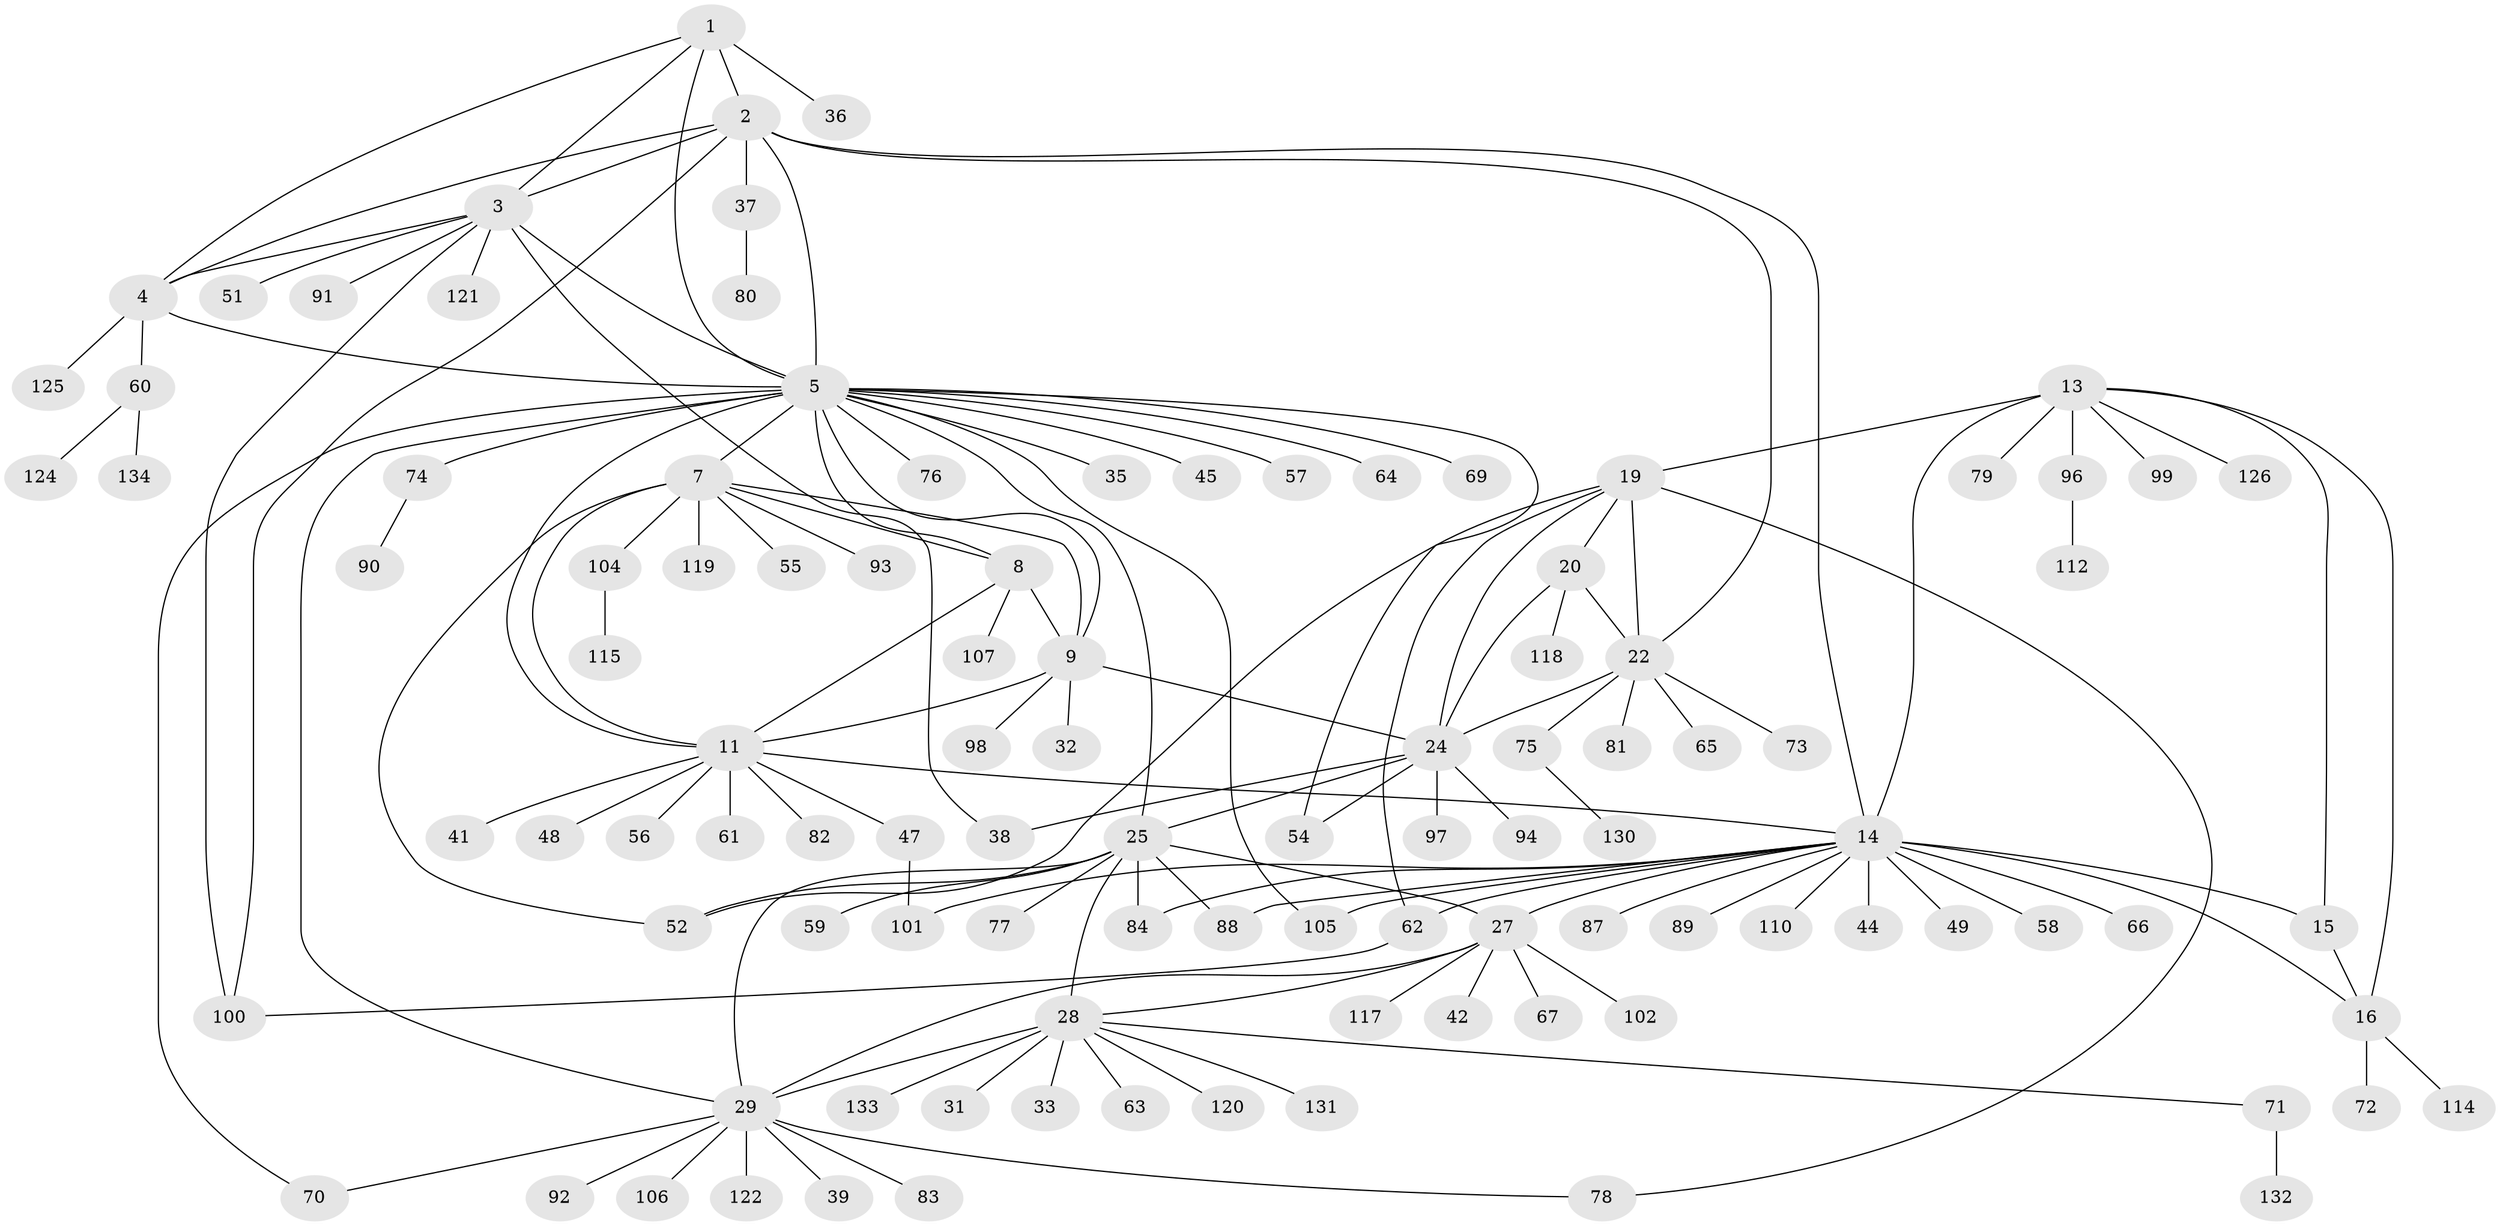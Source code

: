 // original degree distribution, {7: 0.07462686567164178, 11: 0.022388059701492536, 10: 0.029850746268656716, 9: 0.022388059701492536, 13: 0.014925373134328358, 8: 0.04477611940298507, 15: 0.007462686567164179, 5: 0.007462686567164179, 1: 0.5671641791044776, 3: 0.05970149253731343, 2: 0.14925373134328357}
// Generated by graph-tools (version 1.1) at 2025/11/02/27/25 16:11:29]
// undirected, 105 vertices, 144 edges
graph export_dot {
graph [start="1"]
  node [color=gray90,style=filled];
  1 [super="+85"];
  2 [super="+6"];
  3 [super="+86"];
  4 [super="+40"];
  5 [super="+10"];
  7 [super="+108"];
  8 [super="+46"];
  9 [super="+111"];
  11 [super="+12"];
  13 [super="+17"];
  14 [super="+18"];
  15;
  16 [super="+34"];
  19 [super="+21"];
  20 [super="+50"];
  22 [super="+23"];
  24 [super="+68"];
  25 [super="+26"];
  27 [super="+53"];
  28 [super="+95"];
  29 [super="+30"];
  31;
  32;
  33;
  35;
  36;
  37 [super="+43"];
  38 [super="+127"];
  39;
  41;
  42;
  44;
  45;
  47;
  48;
  49;
  51;
  52;
  54;
  55;
  56;
  57;
  58;
  59;
  60 [super="+103"];
  61;
  62;
  63;
  64;
  65;
  66 [super="+109"];
  67;
  69;
  70;
  71;
  72;
  73;
  74 [super="+116"];
  75;
  76;
  77;
  78;
  79;
  80;
  81;
  82;
  83;
  84;
  87;
  88;
  89;
  90;
  91;
  92;
  93;
  94;
  96;
  97;
  98;
  99;
  100 [super="+113"];
  101;
  102;
  104 [super="+128"];
  105 [super="+123"];
  106;
  107;
  110;
  112;
  114;
  115;
  117;
  118 [super="+129"];
  119;
  120;
  121;
  122;
  124;
  125;
  126;
  130;
  131;
  132;
  133;
  134;
  1 -- 2 [weight=2];
  1 -- 3;
  1 -- 4;
  1 -- 5;
  1 -- 36;
  2 -- 3 [weight=2];
  2 -- 4 [weight=2];
  2 -- 5 [weight=2];
  2 -- 37;
  2 -- 100;
  2 -- 22;
  2 -- 14;
  3 -- 4;
  3 -- 5;
  3 -- 38;
  3 -- 51;
  3 -- 91;
  3 -- 121;
  3 -- 100;
  4 -- 5;
  4 -- 125;
  4 -- 60;
  5 -- 25;
  5 -- 35;
  5 -- 57;
  5 -- 69;
  5 -- 105;
  5 -- 64;
  5 -- 70;
  5 -- 7;
  5 -- 8;
  5 -- 9;
  5 -- 74;
  5 -- 11 [weight=2];
  5 -- 76;
  5 -- 45;
  5 -- 54;
  5 -- 29;
  7 -- 8;
  7 -- 9;
  7 -- 11 [weight=2];
  7 -- 55;
  7 -- 93;
  7 -- 104;
  7 -- 119;
  7 -- 52;
  8 -- 9;
  8 -- 11 [weight=2];
  8 -- 107;
  9 -- 11 [weight=2];
  9 -- 24;
  9 -- 32;
  9 -- 98;
  11 -- 41;
  11 -- 48;
  11 -- 61;
  11 -- 82;
  11 -- 56;
  11 -- 47;
  11 -- 14;
  13 -- 14 [weight=4];
  13 -- 15 [weight=2];
  13 -- 16 [weight=2];
  13 -- 96;
  13 -- 99;
  13 -- 126;
  13 -- 19;
  13 -- 79;
  14 -- 15 [weight=2];
  14 -- 16 [weight=2];
  14 -- 27;
  14 -- 44;
  14 -- 58;
  14 -- 66;
  14 -- 84;
  14 -- 87;
  14 -- 88;
  14 -- 89;
  14 -- 101;
  14 -- 110;
  14 -- 49;
  14 -- 62;
  14 -- 105;
  15 -- 16;
  16 -- 72;
  16 -- 114;
  19 -- 20 [weight=2];
  19 -- 22 [weight=4];
  19 -- 24 [weight=2];
  19 -- 78;
  19 -- 52;
  19 -- 62;
  20 -- 22 [weight=2];
  20 -- 24;
  20 -- 118;
  22 -- 24 [weight=2];
  22 -- 73;
  22 -- 75;
  22 -- 81;
  22 -- 65;
  24 -- 54;
  24 -- 94;
  24 -- 97;
  24 -- 38;
  24 -- 25;
  25 -- 27 [weight=2];
  25 -- 28 [weight=2];
  25 -- 29 [weight=4];
  25 -- 77;
  25 -- 84;
  25 -- 88;
  25 -- 52;
  25 -- 59;
  27 -- 28;
  27 -- 29 [weight=2];
  27 -- 42;
  27 -- 67;
  27 -- 117;
  27 -- 102;
  28 -- 29 [weight=2];
  28 -- 31;
  28 -- 33;
  28 -- 63;
  28 -- 71;
  28 -- 120;
  28 -- 131;
  28 -- 133;
  29 -- 83;
  29 -- 92;
  29 -- 70;
  29 -- 39;
  29 -- 106;
  29 -- 78;
  29 -- 122;
  37 -- 80;
  47 -- 101;
  60 -- 124;
  60 -- 134;
  62 -- 100;
  71 -- 132;
  74 -- 90;
  75 -- 130;
  96 -- 112;
  104 -- 115;
}
